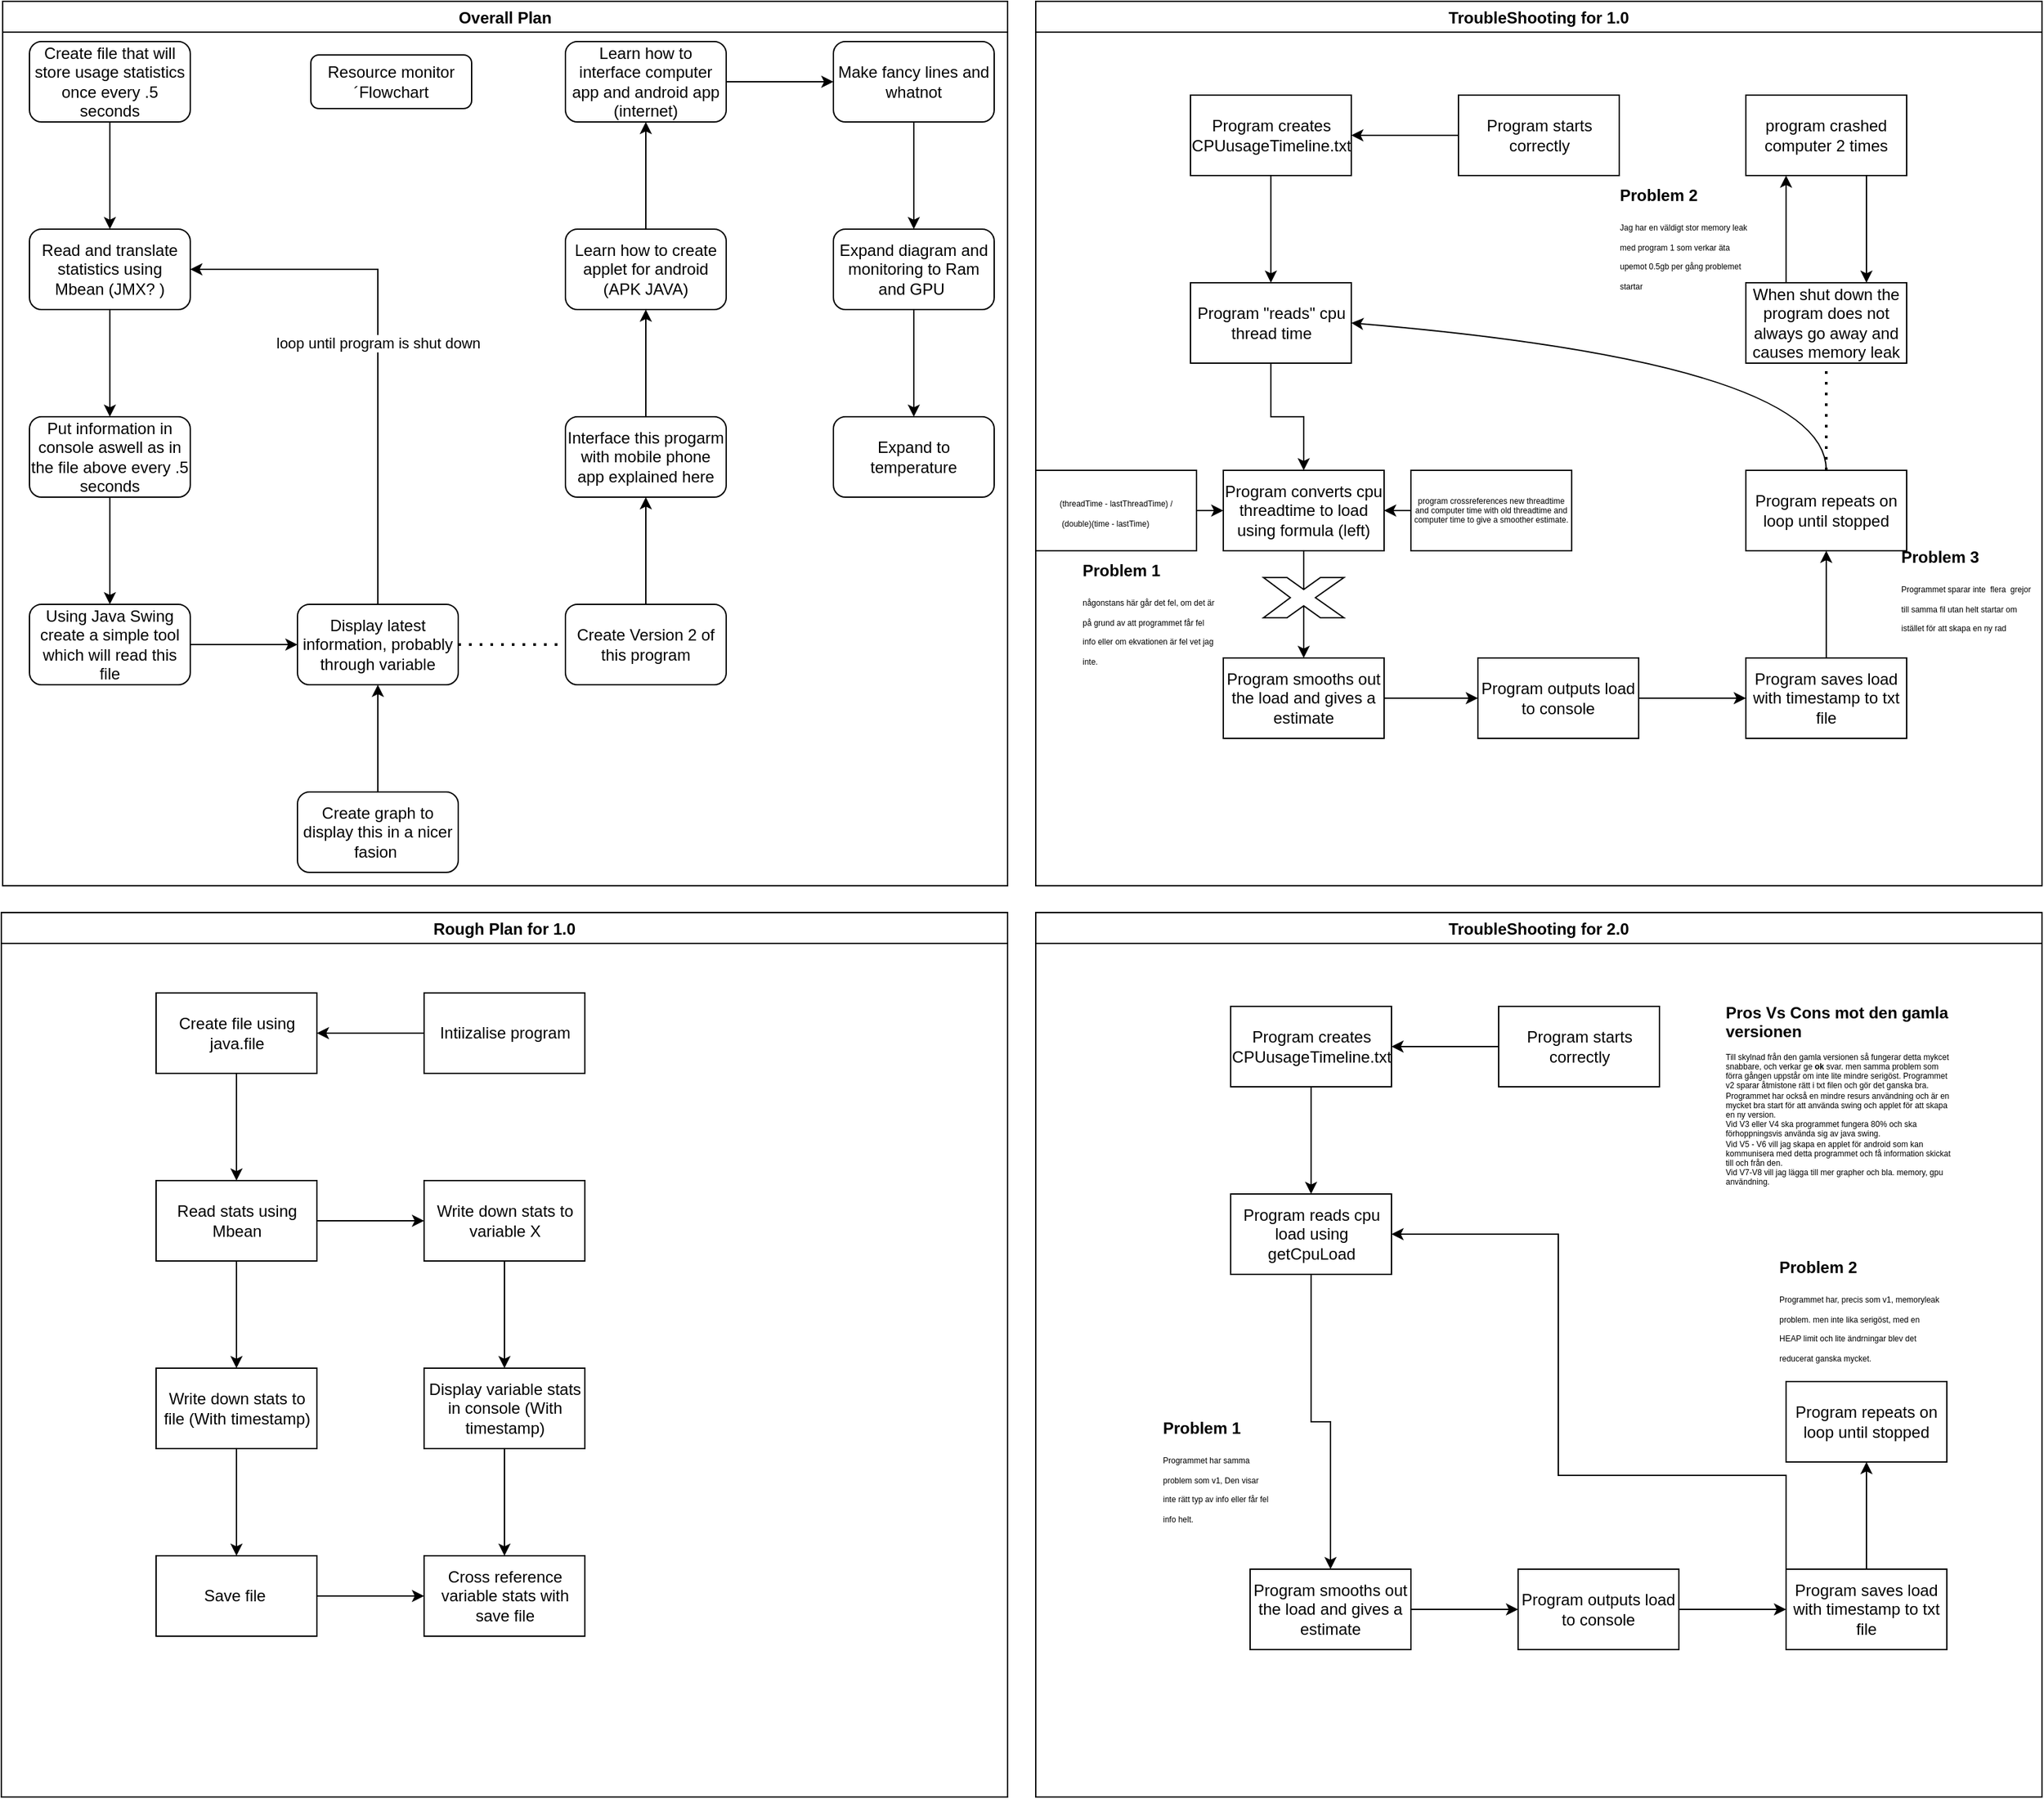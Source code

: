 <mxfile version="20.2.6" type="device"><diagram id="C5RBs43oDa-KdzZeNtuy" name="Page-1"><mxGraphModel dx="1896" dy="1016" grid="1" gridSize="10" guides="1" tooltips="1" connect="1" arrows="1" fold="1" page="1" pageScale="1" pageWidth="827" pageHeight="1169" math="0" shadow="0"><root><mxCell id="WIyWlLk6GJQsqaUBKTNV-0"/><mxCell id="WIyWlLk6GJQsqaUBKTNV-1" parent="WIyWlLk6GJQsqaUBKTNV-0"/><mxCell id="WIyWlLk6GJQsqaUBKTNV-3" value="Resource monitor´Flowchart" style="rounded=1;whiteSpace=wrap;html=1;fontSize=12;glass=0;strokeWidth=1;shadow=0;" parent="WIyWlLk6GJQsqaUBKTNV-1" vertex="1"><mxGeometry x="269" y="40" width="120" height="40" as="geometry"/></mxCell><mxCell id="yZoB5CN14SJ2cdPn5-Hj-3" value="" style="edgeStyle=orthogonalEdgeStyle;rounded=0;orthogonalLoop=1;jettySize=auto;html=1;" parent="WIyWlLk6GJQsqaUBKTNV-1" source="yZoB5CN14SJ2cdPn5-Hj-0" target="yZoB5CN14SJ2cdPn5-Hj-2" edge="1"><mxGeometry relative="1" as="geometry"/></mxCell><mxCell id="yZoB5CN14SJ2cdPn5-Hj-0" value="Create file that will store usage statistics once every .5 seconds" style="whiteSpace=wrap;html=1;rounded=1;glass=0;strokeWidth=1;shadow=0;" parent="WIyWlLk6GJQsqaUBKTNV-1" vertex="1"><mxGeometry x="59" y="30" width="120" height="60" as="geometry"/></mxCell><mxCell id="yZoB5CN14SJ2cdPn5-Hj-5" value="" style="edgeStyle=orthogonalEdgeStyle;rounded=0;orthogonalLoop=1;jettySize=auto;html=1;" parent="WIyWlLk6GJQsqaUBKTNV-1" source="yZoB5CN14SJ2cdPn5-Hj-2" target="yZoB5CN14SJ2cdPn5-Hj-4" edge="1"><mxGeometry relative="1" as="geometry"/></mxCell><mxCell id="yZoB5CN14SJ2cdPn5-Hj-2" value="Read and translate statistics using Mbean (JMX? )" style="whiteSpace=wrap;html=1;rounded=1;glass=0;strokeWidth=1;shadow=0;" parent="WIyWlLk6GJQsqaUBKTNV-1" vertex="1"><mxGeometry x="59" y="170" width="120" height="60" as="geometry"/></mxCell><mxCell id="yZoB5CN14SJ2cdPn5-Hj-7" value="" style="edgeStyle=orthogonalEdgeStyle;rounded=0;orthogonalLoop=1;jettySize=auto;html=1;" parent="WIyWlLk6GJQsqaUBKTNV-1" source="yZoB5CN14SJ2cdPn5-Hj-4" target="yZoB5CN14SJ2cdPn5-Hj-6" edge="1"><mxGeometry relative="1" as="geometry"/></mxCell><mxCell id="yZoB5CN14SJ2cdPn5-Hj-4" value="Put information in console aswell as in the file above every .5 seconds" style="whiteSpace=wrap;html=1;rounded=1;glass=0;strokeWidth=1;shadow=0;" parent="WIyWlLk6GJQsqaUBKTNV-1" vertex="1"><mxGeometry x="59" y="310" width="120" height="60" as="geometry"/></mxCell><mxCell id="yZoB5CN14SJ2cdPn5-Hj-9" value="" style="edgeStyle=orthogonalEdgeStyle;rounded=0;orthogonalLoop=1;jettySize=auto;html=1;" parent="WIyWlLk6GJQsqaUBKTNV-1" source="yZoB5CN14SJ2cdPn5-Hj-6" target="yZoB5CN14SJ2cdPn5-Hj-8" edge="1"><mxGeometry relative="1" as="geometry"/></mxCell><mxCell id="yZoB5CN14SJ2cdPn5-Hj-6" value="Using Java Swing create a simple tool which will read this file" style="whiteSpace=wrap;html=1;rounded=1;glass=0;strokeWidth=1;shadow=0;" parent="WIyWlLk6GJQsqaUBKTNV-1" vertex="1"><mxGeometry x="59" y="450" width="120" height="60" as="geometry"/></mxCell><mxCell id="yZoB5CN14SJ2cdPn5-Hj-8" value="Display latest information, probably through variable" style="whiteSpace=wrap;html=1;rounded=1;glass=0;strokeWidth=1;shadow=0;" parent="WIyWlLk6GJQsqaUBKTNV-1" vertex="1"><mxGeometry x="259" y="450" width="120" height="60" as="geometry"/></mxCell><mxCell id="yZoB5CN14SJ2cdPn5-Hj-14" style="edgeStyle=orthogonalEdgeStyle;rounded=0;orthogonalLoop=1;jettySize=auto;html=1;exitX=0.5;exitY=0;exitDx=0;exitDy=0;entryX=0.5;entryY=1;entryDx=0;entryDy=0;" parent="WIyWlLk6GJQsqaUBKTNV-1" source="yZoB5CN14SJ2cdPn5-Hj-12" target="yZoB5CN14SJ2cdPn5-Hj-8" edge="1"><mxGeometry relative="1" as="geometry"/></mxCell><mxCell id="yZoB5CN14SJ2cdPn5-Hj-12" value="Create graph to display this in a nicer fasion&amp;nbsp;" style="whiteSpace=wrap;html=1;rounded=1;glass=0;strokeWidth=1;shadow=0;" parent="WIyWlLk6GJQsqaUBKTNV-1" vertex="1"><mxGeometry x="259" y="590" width="120" height="60" as="geometry"/></mxCell><mxCell id="yZoB5CN14SJ2cdPn5-Hj-19" value="" style="edgeStyle=orthogonalEdgeStyle;rounded=0;orthogonalLoop=1;jettySize=auto;html=1;" parent="WIyWlLk6GJQsqaUBKTNV-1" source="yZoB5CN14SJ2cdPn5-Hj-15" target="yZoB5CN14SJ2cdPn5-Hj-18" edge="1"><mxGeometry relative="1" as="geometry"/></mxCell><mxCell id="yZoB5CN14SJ2cdPn5-Hj-15" value="Create Version 2 of this program" style="whiteSpace=wrap;html=1;rounded=1;glass=0;strokeWidth=1;shadow=0;" parent="WIyWlLk6GJQsqaUBKTNV-1" vertex="1"><mxGeometry x="459" y="450" width="120" height="60" as="geometry"/></mxCell><mxCell id="yZoB5CN14SJ2cdPn5-Hj-29" value="" style="edgeStyle=orthogonalEdgeStyle;rounded=0;orthogonalLoop=1;jettySize=auto;html=1;" parent="WIyWlLk6GJQsqaUBKTNV-1" source="yZoB5CN14SJ2cdPn5-Hj-18" target="yZoB5CN14SJ2cdPn5-Hj-28" edge="1"><mxGeometry relative="1" as="geometry"/></mxCell><mxCell id="yZoB5CN14SJ2cdPn5-Hj-18" value="Interface this progarm with mobile phone app explained here" style="whiteSpace=wrap;html=1;rounded=1;glass=0;strokeWidth=1;shadow=0;" parent="WIyWlLk6GJQsqaUBKTNV-1" vertex="1"><mxGeometry x="459" y="310" width="120" height="60" as="geometry"/></mxCell><mxCell id="yZoB5CN14SJ2cdPn5-Hj-20" value="" style="endArrow=none;dashed=1;html=1;dashPattern=1 3;strokeWidth=2;rounded=0;exitX=1;exitY=0.5;exitDx=0;exitDy=0;entryX=0;entryY=0.5;entryDx=0;entryDy=0;" parent="WIyWlLk6GJQsqaUBKTNV-1" source="yZoB5CN14SJ2cdPn5-Hj-8" target="yZoB5CN14SJ2cdPn5-Hj-15" edge="1"><mxGeometry width="50" height="50" relative="1" as="geometry"><mxPoint x="289" y="380" as="sourcePoint"/><mxPoint x="339" y="330" as="targetPoint"/></mxGeometry></mxCell><mxCell id="yZoB5CN14SJ2cdPn5-Hj-27" value="loop until program is shut down" style="edgeStyle=segmentEdgeStyle;endArrow=classic;html=1;rounded=0;entryX=1;entryY=0.5;entryDx=0;entryDy=0;exitX=0.5;exitY=0;exitDx=0;exitDy=0;" parent="WIyWlLk6GJQsqaUBKTNV-1" source="yZoB5CN14SJ2cdPn5-Hj-8" target="yZoB5CN14SJ2cdPn5-Hj-2" edge="1"><mxGeometry width="50" height="50" relative="1" as="geometry"><mxPoint x="289" y="380" as="sourcePoint"/><mxPoint x="339" y="330" as="targetPoint"/><Array as="points"><mxPoint x="319" y="200"/></Array></mxGeometry></mxCell><mxCell id="yZoB5CN14SJ2cdPn5-Hj-31" value="" style="edgeStyle=orthogonalEdgeStyle;rounded=0;orthogonalLoop=1;jettySize=auto;html=1;" parent="WIyWlLk6GJQsqaUBKTNV-1" source="yZoB5CN14SJ2cdPn5-Hj-28" target="yZoB5CN14SJ2cdPn5-Hj-30" edge="1"><mxGeometry relative="1" as="geometry"/></mxCell><mxCell id="yZoB5CN14SJ2cdPn5-Hj-28" value="Learn how to create applet for android (APK JAVA)" style="whiteSpace=wrap;html=1;rounded=1;glass=0;strokeWidth=1;shadow=0;" parent="WIyWlLk6GJQsqaUBKTNV-1" vertex="1"><mxGeometry x="459" y="170" width="120" height="60" as="geometry"/></mxCell><mxCell id="yZoB5CN14SJ2cdPn5-Hj-33" value="" style="edgeStyle=orthogonalEdgeStyle;rounded=0;orthogonalLoop=1;jettySize=auto;html=1;" parent="WIyWlLk6GJQsqaUBKTNV-1" source="yZoB5CN14SJ2cdPn5-Hj-30" target="yZoB5CN14SJ2cdPn5-Hj-32" edge="1"><mxGeometry relative="1" as="geometry"/></mxCell><mxCell id="yZoB5CN14SJ2cdPn5-Hj-30" value="Learn how to interface computer app and android app (internet)" style="whiteSpace=wrap;html=1;rounded=1;glass=0;strokeWidth=1;shadow=0;" parent="WIyWlLk6GJQsqaUBKTNV-1" vertex="1"><mxGeometry x="459" y="30" width="120" height="60" as="geometry"/></mxCell><mxCell id="yZoB5CN14SJ2cdPn5-Hj-35" value="" style="edgeStyle=orthogonalEdgeStyle;rounded=0;orthogonalLoop=1;jettySize=auto;html=1;" parent="WIyWlLk6GJQsqaUBKTNV-1" source="yZoB5CN14SJ2cdPn5-Hj-32" target="yZoB5CN14SJ2cdPn5-Hj-34" edge="1"><mxGeometry relative="1" as="geometry"/></mxCell><mxCell id="yZoB5CN14SJ2cdPn5-Hj-32" value="Make fancy lines and whatnot" style="whiteSpace=wrap;html=1;rounded=1;glass=0;strokeWidth=1;shadow=0;" parent="WIyWlLk6GJQsqaUBKTNV-1" vertex="1"><mxGeometry x="659" y="30" width="120" height="60" as="geometry"/></mxCell><mxCell id="yZoB5CN14SJ2cdPn5-Hj-37" value="" style="edgeStyle=orthogonalEdgeStyle;rounded=0;orthogonalLoop=1;jettySize=auto;html=1;" parent="WIyWlLk6GJQsqaUBKTNV-1" source="yZoB5CN14SJ2cdPn5-Hj-34" target="yZoB5CN14SJ2cdPn5-Hj-36" edge="1"><mxGeometry relative="1" as="geometry"/></mxCell><mxCell id="yZoB5CN14SJ2cdPn5-Hj-34" value="Expand diagram and monitoring to Ram and GPU&amp;nbsp;" style="whiteSpace=wrap;html=1;rounded=1;glass=0;strokeWidth=1;shadow=0;" parent="WIyWlLk6GJQsqaUBKTNV-1" vertex="1"><mxGeometry x="659" y="170" width="120" height="60" as="geometry"/></mxCell><mxCell id="yZoB5CN14SJ2cdPn5-Hj-36" value="Expand to temperature" style="whiteSpace=wrap;html=1;rounded=1;glass=0;strokeWidth=1;shadow=0;" parent="WIyWlLk6GJQsqaUBKTNV-1" vertex="1"><mxGeometry x="659" y="310" width="120" height="60" as="geometry"/></mxCell><mxCell id="yZoB5CN14SJ2cdPn5-Hj-38" value="Overall Plan" style="swimlane;" parent="WIyWlLk6GJQsqaUBKTNV-1" vertex="1"><mxGeometry x="39" width="750" height="660" as="geometry"/></mxCell><mxCell id="yZoB5CN14SJ2cdPn5-Hj-39" value="Rough Plan for 1.0" style="swimlane;" parent="WIyWlLk6GJQsqaUBKTNV-1" vertex="1"><mxGeometry x="38" y="680" width="751" height="660" as="geometry"><mxRectangle x="39" y="680" width="140" height="30" as="alternateBounds"/></mxGeometry></mxCell><mxCell id="yZoB5CN14SJ2cdPn5-Hj-42" value="" style="edgeStyle=orthogonalEdgeStyle;rounded=0;orthogonalLoop=1;jettySize=auto;html=1;" parent="yZoB5CN14SJ2cdPn5-Hj-39" source="yZoB5CN14SJ2cdPn5-Hj-40" target="yZoB5CN14SJ2cdPn5-Hj-41" edge="1"><mxGeometry relative="1" as="geometry"/></mxCell><mxCell id="yZoB5CN14SJ2cdPn5-Hj-40" value="Intiizalise program" style="rounded=0;whiteSpace=wrap;html=1;" parent="yZoB5CN14SJ2cdPn5-Hj-39" vertex="1"><mxGeometry x="315.5" y="60" width="120" height="60" as="geometry"/></mxCell><mxCell id="yZoB5CN14SJ2cdPn5-Hj-44" value="" style="edgeStyle=orthogonalEdgeStyle;rounded=0;orthogonalLoop=1;jettySize=auto;html=1;" parent="yZoB5CN14SJ2cdPn5-Hj-39" source="yZoB5CN14SJ2cdPn5-Hj-41" target="yZoB5CN14SJ2cdPn5-Hj-43" edge="1"><mxGeometry relative="1" as="geometry"/></mxCell><mxCell id="yZoB5CN14SJ2cdPn5-Hj-41" value="Create file using java.file" style="whiteSpace=wrap;html=1;rounded=0;" parent="yZoB5CN14SJ2cdPn5-Hj-39" vertex="1"><mxGeometry x="115.5" y="60" width="120" height="60" as="geometry"/></mxCell><mxCell id="yZoB5CN14SJ2cdPn5-Hj-46" value="" style="edgeStyle=orthogonalEdgeStyle;rounded=0;orthogonalLoop=1;jettySize=auto;html=1;" parent="yZoB5CN14SJ2cdPn5-Hj-39" source="yZoB5CN14SJ2cdPn5-Hj-43" target="yZoB5CN14SJ2cdPn5-Hj-45" edge="1"><mxGeometry relative="1" as="geometry"/></mxCell><mxCell id="yZoB5CN14SJ2cdPn5-Hj-50" value="" style="edgeStyle=orthogonalEdgeStyle;rounded=0;orthogonalLoop=1;jettySize=auto;html=1;" parent="yZoB5CN14SJ2cdPn5-Hj-39" source="yZoB5CN14SJ2cdPn5-Hj-43" target="yZoB5CN14SJ2cdPn5-Hj-49" edge="1"><mxGeometry relative="1" as="geometry"/></mxCell><mxCell id="yZoB5CN14SJ2cdPn5-Hj-43" value="Read stats using Mbean" style="whiteSpace=wrap;html=1;rounded=0;" parent="yZoB5CN14SJ2cdPn5-Hj-39" vertex="1"><mxGeometry x="115.5" y="200" width="120" height="60" as="geometry"/></mxCell><mxCell id="yZoB5CN14SJ2cdPn5-Hj-48" value="" style="edgeStyle=orthogonalEdgeStyle;rounded=0;orthogonalLoop=1;jettySize=auto;html=1;" parent="yZoB5CN14SJ2cdPn5-Hj-39" source="yZoB5CN14SJ2cdPn5-Hj-45" target="yZoB5CN14SJ2cdPn5-Hj-47" edge="1"><mxGeometry relative="1" as="geometry"/></mxCell><mxCell id="yZoB5CN14SJ2cdPn5-Hj-45" value="Write down stats to file (With timestamp)" style="whiteSpace=wrap;html=1;rounded=0;" parent="yZoB5CN14SJ2cdPn5-Hj-39" vertex="1"><mxGeometry x="115.5" y="340" width="120" height="60" as="geometry"/></mxCell><mxCell id="yZoB5CN14SJ2cdPn5-Hj-55" value="" style="edgeStyle=orthogonalEdgeStyle;rounded=0;orthogonalLoop=1;jettySize=auto;html=1;" parent="yZoB5CN14SJ2cdPn5-Hj-39" source="yZoB5CN14SJ2cdPn5-Hj-47" target="yZoB5CN14SJ2cdPn5-Hj-53" edge="1"><mxGeometry relative="1" as="geometry"/></mxCell><mxCell id="yZoB5CN14SJ2cdPn5-Hj-47" value="Save file&amp;nbsp;" style="whiteSpace=wrap;html=1;rounded=0;" parent="yZoB5CN14SJ2cdPn5-Hj-39" vertex="1"><mxGeometry x="115.5" y="480" width="120" height="60" as="geometry"/></mxCell><mxCell id="yZoB5CN14SJ2cdPn5-Hj-52" value="" style="edgeStyle=orthogonalEdgeStyle;rounded=0;orthogonalLoop=1;jettySize=auto;html=1;" parent="yZoB5CN14SJ2cdPn5-Hj-39" source="yZoB5CN14SJ2cdPn5-Hj-49" target="yZoB5CN14SJ2cdPn5-Hj-51" edge="1"><mxGeometry relative="1" as="geometry"/></mxCell><mxCell id="yZoB5CN14SJ2cdPn5-Hj-49" value="Write down stats to variable X" style="whiteSpace=wrap;html=1;rounded=0;" parent="yZoB5CN14SJ2cdPn5-Hj-39" vertex="1"><mxGeometry x="315.5" y="200" width="120" height="60" as="geometry"/></mxCell><mxCell id="yZoB5CN14SJ2cdPn5-Hj-54" value="" style="edgeStyle=orthogonalEdgeStyle;rounded=0;orthogonalLoop=1;jettySize=auto;html=1;" parent="yZoB5CN14SJ2cdPn5-Hj-39" source="yZoB5CN14SJ2cdPn5-Hj-51" target="yZoB5CN14SJ2cdPn5-Hj-53" edge="1"><mxGeometry relative="1" as="geometry"/></mxCell><mxCell id="yZoB5CN14SJ2cdPn5-Hj-51" value="Display variable stats in console&amp;nbsp;(With timestamp)" style="whiteSpace=wrap;html=1;rounded=0;" parent="yZoB5CN14SJ2cdPn5-Hj-39" vertex="1"><mxGeometry x="315.5" y="340" width="120" height="60" as="geometry"/></mxCell><mxCell id="yZoB5CN14SJ2cdPn5-Hj-53" value="Cross reference variable stats with save file" style="whiteSpace=wrap;html=1;rounded=0;" parent="yZoB5CN14SJ2cdPn5-Hj-39" vertex="1"><mxGeometry x="315.5" y="480" width="120" height="60" as="geometry"/></mxCell><mxCell id="bVsrkEcTFxlGIsOU8fLC-0" value="TroubleShooting for 1.0" style="swimlane;" vertex="1" parent="WIyWlLk6GJQsqaUBKTNV-1"><mxGeometry x="810" width="751" height="660" as="geometry"><mxRectangle x="39" y="680" width="140" height="30" as="alternateBounds"/></mxGeometry></mxCell><mxCell id="bVsrkEcTFxlGIsOU8fLC-20" value="" style="edgeStyle=orthogonalEdgeStyle;rounded=0;orthogonalLoop=1;jettySize=auto;html=1;" edge="1" parent="bVsrkEcTFxlGIsOU8fLC-0" source="bVsrkEcTFxlGIsOU8fLC-18" target="bVsrkEcTFxlGIsOU8fLC-19"><mxGeometry relative="1" as="geometry"/></mxCell><mxCell id="bVsrkEcTFxlGIsOU8fLC-18" value="Program starts correctly" style="rounded=0;whiteSpace=wrap;html=1;" vertex="1" parent="bVsrkEcTFxlGIsOU8fLC-0"><mxGeometry x="315.5" y="70" width="120" height="60" as="geometry"/></mxCell><mxCell id="bVsrkEcTFxlGIsOU8fLC-22" value="" style="edgeStyle=orthogonalEdgeStyle;rounded=0;orthogonalLoop=1;jettySize=auto;html=1;" edge="1" parent="bVsrkEcTFxlGIsOU8fLC-0" source="bVsrkEcTFxlGIsOU8fLC-19" target="bVsrkEcTFxlGIsOU8fLC-21"><mxGeometry relative="1" as="geometry"/></mxCell><mxCell id="bVsrkEcTFxlGIsOU8fLC-19" value="Program creates CPUusageTimeline.txt" style="whiteSpace=wrap;html=1;rounded=0;" vertex="1" parent="bVsrkEcTFxlGIsOU8fLC-0"><mxGeometry x="115.5" y="70" width="120" height="60" as="geometry"/></mxCell><mxCell id="bVsrkEcTFxlGIsOU8fLC-24" value="" style="edgeStyle=orthogonalEdgeStyle;rounded=0;orthogonalLoop=1;jettySize=auto;html=1;" edge="1" parent="bVsrkEcTFxlGIsOU8fLC-0" source="bVsrkEcTFxlGIsOU8fLC-21" target="bVsrkEcTFxlGIsOU8fLC-23"><mxGeometry relative="1" as="geometry"/></mxCell><mxCell id="bVsrkEcTFxlGIsOU8fLC-21" value="Program &quot;reads&quot; cpu thread time" style="whiteSpace=wrap;html=1;rounded=0;" vertex="1" parent="bVsrkEcTFxlGIsOU8fLC-0"><mxGeometry x="115.5" y="210" width="120" height="60" as="geometry"/></mxCell><mxCell id="bVsrkEcTFxlGIsOU8fLC-29" value="" style="edgeStyle=orthogonalEdgeStyle;rounded=0;orthogonalLoop=1;jettySize=auto;html=1;fontSize=6;" edge="1" parent="bVsrkEcTFxlGIsOU8fLC-0" source="bVsrkEcTFxlGIsOU8fLC-23" target="bVsrkEcTFxlGIsOU8fLC-28"><mxGeometry relative="1" as="geometry"/></mxCell><mxCell id="bVsrkEcTFxlGIsOU8fLC-23" value="Program converts cpu threadtime to load using formula (left)" style="whiteSpace=wrap;html=1;rounded=0;" vertex="1" parent="bVsrkEcTFxlGIsOU8fLC-0"><mxGeometry x="140" y="350" width="120" height="60" as="geometry"/></mxCell><mxCell id="bVsrkEcTFxlGIsOU8fLC-27" style="edgeStyle=orthogonalEdgeStyle;rounded=0;orthogonalLoop=1;jettySize=auto;html=1;exitX=1;exitY=0.5;exitDx=0;exitDy=0;entryX=0;entryY=0.5;entryDx=0;entryDy=0;" edge="1" parent="bVsrkEcTFxlGIsOU8fLC-0" source="bVsrkEcTFxlGIsOU8fLC-25" target="bVsrkEcTFxlGIsOU8fLC-23"><mxGeometry relative="1" as="geometry"/></mxCell><mxCell id="bVsrkEcTFxlGIsOU8fLC-25" value="&lt;pre style=&quot;margin-top: 0px; margin-bottom: calc(var(--s-prose-spacing) + 0.4em); padding: var(--su12); border: 0px; font-variant-numeric: inherit; font-variant-east-asian: inherit; font-stretch: inherit; line-height: var(--lh-md); font-family: var(--ff-mono); vertical-align: baseline; box-sizing: inherit; width: auto; max-height: 600px; overflow: auto; background-color: var(--highlight-bg); border-radius: var(--br-md); color: var(--highlight-color); overflow-wrap: normal; text-align: left;&quot; class=&quot;lang-java s-code-block&quot;&gt;&lt;code style=&quot;margin: 0px; padding: 0px; border: 0px; font-style: inherit; font-variant: inherit; font-weight: inherit; font-stretch: inherit; line-height: inherit; font-family: inherit; vertical-align: baseline; box-sizing: inherit; background-color: transparent;&quot; class=&quot;hljs language-java&quot;&gt;&lt;font style=&quot;font-size: 6px;&quot;&gt;(threadTime - lastThreadTime) /&lt;br/&gt; (&lt;span style=&quot;margin: 0px; padding: 0px; border: 0px; font-style: inherit; font-variant: inherit; font-weight: inherit; font-stretch: inherit; line-height: inherit; font-family: inherit; vertical-align: baseline; box-sizing: inherit; color: var(--highlight-namespace);&quot; class=&quot;hljs-type&quot;&gt;double&lt;/span&gt;)(time - lastTime)&lt;/font&gt;&lt;/code&gt;&lt;/pre&gt;" style="rounded=0;whiteSpace=wrap;html=1;" vertex="1" parent="bVsrkEcTFxlGIsOU8fLC-0"><mxGeometry y="350" width="120" height="60" as="geometry"/></mxCell><mxCell id="bVsrkEcTFxlGIsOU8fLC-31" value="" style="edgeStyle=orthogonalEdgeStyle;rounded=0;orthogonalLoop=1;jettySize=auto;html=1;fontSize=6;" edge="1" parent="bVsrkEcTFxlGIsOU8fLC-0" source="bVsrkEcTFxlGIsOU8fLC-28" target="bVsrkEcTFxlGIsOU8fLC-30"><mxGeometry relative="1" as="geometry"/></mxCell><mxCell id="bVsrkEcTFxlGIsOU8fLC-28" value="Program smooths out the load and gives a estimate" style="whiteSpace=wrap;html=1;rounded=0;" vertex="1" parent="bVsrkEcTFxlGIsOU8fLC-0"><mxGeometry x="140" y="490" width="120" height="60" as="geometry"/></mxCell><mxCell id="bVsrkEcTFxlGIsOU8fLC-33" value="" style="edgeStyle=orthogonalEdgeStyle;rounded=0;orthogonalLoop=1;jettySize=auto;html=1;fontSize=6;" edge="1" parent="bVsrkEcTFxlGIsOU8fLC-0" source="bVsrkEcTFxlGIsOU8fLC-30" target="bVsrkEcTFxlGIsOU8fLC-32"><mxGeometry relative="1" as="geometry"/></mxCell><mxCell id="bVsrkEcTFxlGIsOU8fLC-30" value="Program outputs load to console" style="whiteSpace=wrap;html=1;rounded=0;" vertex="1" parent="bVsrkEcTFxlGIsOU8fLC-0"><mxGeometry x="330" y="490" width="120" height="60" as="geometry"/></mxCell><mxCell id="bVsrkEcTFxlGIsOU8fLC-35" value="" style="edgeStyle=orthogonalEdgeStyle;rounded=0;orthogonalLoop=1;jettySize=auto;html=1;fontSize=6;" edge="1" parent="bVsrkEcTFxlGIsOU8fLC-0" source="bVsrkEcTFxlGIsOU8fLC-32" target="bVsrkEcTFxlGIsOU8fLC-34"><mxGeometry relative="1" as="geometry"/></mxCell><mxCell id="bVsrkEcTFxlGIsOU8fLC-32" value="Program saves load with timestamp to txt file" style="whiteSpace=wrap;html=1;rounded=0;" vertex="1" parent="bVsrkEcTFxlGIsOU8fLC-0"><mxGeometry x="530" y="490" width="120" height="60" as="geometry"/></mxCell><mxCell id="bVsrkEcTFxlGIsOU8fLC-34" value="Program repeats on loop until stopped" style="whiteSpace=wrap;html=1;rounded=0;" vertex="1" parent="bVsrkEcTFxlGIsOU8fLC-0"><mxGeometry x="530" y="350" width="120" height="60" as="geometry"/></mxCell><mxCell id="bVsrkEcTFxlGIsOU8fLC-39" value="" style="edgeStyle=orthogonalEdgeStyle;rounded=0;orthogonalLoop=1;jettySize=auto;html=1;fontSize=6;exitX=0.25;exitY=0;exitDx=0;exitDy=0;entryX=0.25;entryY=1;entryDx=0;entryDy=0;" edge="1" parent="bVsrkEcTFxlGIsOU8fLC-0" source="bVsrkEcTFxlGIsOU8fLC-36" target="bVsrkEcTFxlGIsOU8fLC-38"><mxGeometry relative="1" as="geometry"/></mxCell><mxCell id="bVsrkEcTFxlGIsOU8fLC-36" value="When shut down the program does not always go away and causes memory leak" style="whiteSpace=wrap;html=1;rounded=0;" vertex="1" parent="bVsrkEcTFxlGIsOU8fLC-0"><mxGeometry x="530" y="210" width="120" height="60" as="geometry"/></mxCell><mxCell id="bVsrkEcTFxlGIsOU8fLC-80" style="edgeStyle=orthogonalEdgeStyle;rounded=0;orthogonalLoop=1;jettySize=auto;html=1;exitX=0.75;exitY=1;exitDx=0;exitDy=0;entryX=0.75;entryY=0;entryDx=0;entryDy=0;fontSize=6;" edge="1" parent="bVsrkEcTFxlGIsOU8fLC-0" source="bVsrkEcTFxlGIsOU8fLC-38" target="bVsrkEcTFxlGIsOU8fLC-36"><mxGeometry relative="1" as="geometry"/></mxCell><mxCell id="bVsrkEcTFxlGIsOU8fLC-38" value="program crashed computer 2 times" style="whiteSpace=wrap;html=1;rounded=0;" vertex="1" parent="bVsrkEcTFxlGIsOU8fLC-0"><mxGeometry x="530" y="70" width="120" height="60" as="geometry"/></mxCell><mxCell id="bVsrkEcTFxlGIsOU8fLC-70" value="" style="edgeStyle=orthogonalEdgeStyle;rounded=0;orthogonalLoop=1;jettySize=auto;html=1;fontSize=6;" edge="1" parent="bVsrkEcTFxlGIsOU8fLC-0" source="bVsrkEcTFxlGIsOU8fLC-69" target="bVsrkEcTFxlGIsOU8fLC-23"><mxGeometry relative="1" as="geometry"/></mxCell><mxCell id="bVsrkEcTFxlGIsOU8fLC-69" value="program crossreferences new threadtime and computer time with old threadtime and computer time to give a smoother estimate." style="rounded=0;whiteSpace=wrap;html=1;fontSize=6;" vertex="1" parent="bVsrkEcTFxlGIsOU8fLC-0"><mxGeometry x="280" y="350" width="120" height="60" as="geometry"/></mxCell><mxCell id="bVsrkEcTFxlGIsOU8fLC-71" value="" style="verticalLabelPosition=bottom;verticalAlign=top;html=1;shape=mxgraph.basic.x;fontSize=6;" vertex="1" parent="bVsrkEcTFxlGIsOU8fLC-0"><mxGeometry x="170" y="430" width="60" height="30" as="geometry"/></mxCell><mxCell id="bVsrkEcTFxlGIsOU8fLC-78" value="&lt;h1&gt;&lt;span style=&quot;background-color: initial;&quot;&gt;Problem 1&lt;/span&gt;&lt;/h1&gt;&lt;h1&gt;&lt;span style=&quot;background-color: initial; font-size: 6px; font-weight: normal;&quot;&gt;någonstans här går det fel, om det är på grund av att programmet får fel info eller om ekvationen är fel vet jag inte.&amp;nbsp;&lt;/span&gt;&lt;br&gt;&lt;/h1&gt;" style="text;html=1;strokeColor=none;fillColor=none;spacing=5;spacingTop=-20;whiteSpace=wrap;overflow=hidden;rounded=0;fontSize=6;" vertex="1" parent="bVsrkEcTFxlGIsOU8fLC-0"><mxGeometry x="30" y="420" width="110" height="90" as="geometry"/></mxCell><mxCell id="bVsrkEcTFxlGIsOU8fLC-79" value="&lt;h1&gt;&lt;span style=&quot;background-color: initial;&quot;&gt;Problem 2&lt;/span&gt;&lt;/h1&gt;&lt;h1&gt;&lt;span style=&quot;background-color: initial; font-size: 6px; font-weight: normal;&quot;&gt;Jag har en väldigt stor memory leak med program 1 som verkar äta upemot 0.5gb per gång problemet startar&lt;/span&gt;&lt;br&gt;&lt;/h1&gt;" style="text;html=1;strokeColor=none;fillColor=none;spacing=5;spacingTop=-20;whiteSpace=wrap;overflow=hidden;rounded=0;fontSize=6;" vertex="1" parent="bVsrkEcTFxlGIsOU8fLC-0"><mxGeometry x="431" y="140" width="110" height="90" as="geometry"/></mxCell><mxCell id="bVsrkEcTFxlGIsOU8fLC-81" value="&lt;h1&gt;&lt;span style=&quot;background-color: initial;&quot;&gt;Problem 3&lt;/span&gt;&lt;/h1&gt;&lt;h1&gt;&lt;span style=&quot;background-color: initial; font-size: 6px; font-weight: normal;&quot;&gt;Programmet sparar inte&amp;nbsp; flera&amp;nbsp; grejor till samma fil utan helt startar om istället för att skapa en ny rad&lt;/span&gt;&lt;br&gt;&lt;/h1&gt;" style="text;html=1;strokeColor=none;fillColor=none;spacing=5;spacingTop=-20;whiteSpace=wrap;overflow=hidden;rounded=0;fontSize=6;" vertex="1" parent="bVsrkEcTFxlGIsOU8fLC-0"><mxGeometry x="641" y="410" width="110" height="90" as="geometry"/></mxCell><mxCell id="bVsrkEcTFxlGIsOU8fLC-86" value="" style="endArrow=none;dashed=1;html=1;dashPattern=1 3;strokeWidth=2;rounded=0;fontSize=6;entryX=0.5;entryY=1;entryDx=0;entryDy=0;exitX=0.5;exitY=0;exitDx=0;exitDy=0;" edge="1" parent="bVsrkEcTFxlGIsOU8fLC-0" source="bVsrkEcTFxlGIsOU8fLC-34" target="bVsrkEcTFxlGIsOU8fLC-36"><mxGeometry width="50" height="50" relative="1" as="geometry"><mxPoint x="350" y="370" as="sourcePoint"/><mxPoint x="400" y="320" as="targetPoint"/></mxGeometry></mxCell><mxCell id="bVsrkEcTFxlGIsOU8fLC-87" value="" style="curved=1;endArrow=classic;html=1;rounded=0;fontSize=6;entryX=1;entryY=0.5;entryDx=0;entryDy=0;exitX=0.5;exitY=0;exitDx=0;exitDy=0;" edge="1" parent="bVsrkEcTFxlGIsOU8fLC-0" source="bVsrkEcTFxlGIsOU8fLC-34" target="bVsrkEcTFxlGIsOU8fLC-21"><mxGeometry width="50" height="50" relative="1" as="geometry"><mxPoint x="350" y="370" as="sourcePoint"/><mxPoint x="400" y="320" as="targetPoint"/><Array as="points"><mxPoint x="590" y="270"/></Array></mxGeometry></mxCell><mxCell id="bVsrkEcTFxlGIsOU8fLC-17" value="TroubleShooting for 2.0" style="swimlane;" vertex="1" parent="WIyWlLk6GJQsqaUBKTNV-1"><mxGeometry x="810" y="680" width="751" height="660" as="geometry"><mxRectangle x="810" y="680" width="140" height="30" as="alternateBounds"/></mxGeometry></mxCell><mxCell id="bVsrkEcTFxlGIsOU8fLC-43" value="Program starts correctly" style="rounded=0;whiteSpace=wrap;html=1;" vertex="1" parent="bVsrkEcTFxlGIsOU8fLC-17"><mxGeometry x="345.5" y="70" width="120" height="60" as="geometry"/></mxCell><mxCell id="bVsrkEcTFxlGIsOU8fLC-66" value="" style="edgeStyle=orthogonalEdgeStyle;rounded=0;orthogonalLoop=1;jettySize=auto;html=1;fontSize=6;" edge="1" parent="bVsrkEcTFxlGIsOU8fLC-17" source="bVsrkEcTFxlGIsOU8fLC-45" target="bVsrkEcTFxlGIsOU8fLC-65"><mxGeometry relative="1" as="geometry"/></mxCell><mxCell id="bVsrkEcTFxlGIsOU8fLC-45" value="Program creates CPUusageTimeline.txt" style="whiteSpace=wrap;html=1;rounded=0;" vertex="1" parent="bVsrkEcTFxlGIsOU8fLC-17"><mxGeometry x="145.5" y="70" width="120" height="60" as="geometry"/></mxCell><mxCell id="bVsrkEcTFxlGIsOU8fLC-42" value="" style="edgeStyle=orthogonalEdgeStyle;rounded=0;orthogonalLoop=1;jettySize=auto;html=1;" edge="1" parent="bVsrkEcTFxlGIsOU8fLC-17" source="bVsrkEcTFxlGIsOU8fLC-43" target="bVsrkEcTFxlGIsOU8fLC-45"><mxGeometry relative="1" as="geometry"/></mxCell><mxCell id="bVsrkEcTFxlGIsOU8fLC-53" value="Program smooths out the load and gives a estimate" style="whiteSpace=wrap;html=1;rounded=0;" vertex="1" parent="bVsrkEcTFxlGIsOU8fLC-17"><mxGeometry x="160" y="490" width="120" height="60" as="geometry"/></mxCell><mxCell id="bVsrkEcTFxlGIsOU8fLC-55" value="Program outputs load to console" style="whiteSpace=wrap;html=1;rounded=0;" vertex="1" parent="bVsrkEcTFxlGIsOU8fLC-17"><mxGeometry x="360" y="490" width="120" height="60" as="geometry"/></mxCell><mxCell id="bVsrkEcTFxlGIsOU8fLC-52" value="" style="edgeStyle=orthogonalEdgeStyle;rounded=0;orthogonalLoop=1;jettySize=auto;html=1;fontSize=6;" edge="1" parent="bVsrkEcTFxlGIsOU8fLC-17" source="bVsrkEcTFxlGIsOU8fLC-53" target="bVsrkEcTFxlGIsOU8fLC-55"><mxGeometry relative="1" as="geometry"/></mxCell><mxCell id="bVsrkEcTFxlGIsOU8fLC-57" style="edgeStyle=orthogonalEdgeStyle;rounded=0;orthogonalLoop=1;jettySize=auto;html=1;exitX=0;exitY=0;exitDx=0;exitDy=0;entryX=1;entryY=0.5;entryDx=0;entryDy=0;fontSize=6;" edge="1" parent="bVsrkEcTFxlGIsOU8fLC-17" source="bVsrkEcTFxlGIsOU8fLC-58"><mxGeometry relative="1" as="geometry"><Array as="points"><mxPoint x="560" y="420"/><mxPoint x="390" y="420"/><mxPoint x="390" y="240"/></Array><mxPoint x="265.5" y="240" as="targetPoint"/></mxGeometry></mxCell><mxCell id="bVsrkEcTFxlGIsOU8fLC-58" value="Program saves load with timestamp to txt file" style="whiteSpace=wrap;html=1;rounded=0;" vertex="1" parent="bVsrkEcTFxlGIsOU8fLC-17"><mxGeometry x="560" y="490" width="120" height="60" as="geometry"/></mxCell><mxCell id="bVsrkEcTFxlGIsOU8fLC-54" value="" style="edgeStyle=orthogonalEdgeStyle;rounded=0;orthogonalLoop=1;jettySize=auto;html=1;fontSize=6;" edge="1" parent="bVsrkEcTFxlGIsOU8fLC-17" source="bVsrkEcTFxlGIsOU8fLC-55" target="bVsrkEcTFxlGIsOU8fLC-58"><mxGeometry relative="1" as="geometry"/></mxCell><mxCell id="bVsrkEcTFxlGIsOU8fLC-60" value="Program repeats on loop until stopped" style="whiteSpace=wrap;html=1;rounded=0;" vertex="1" parent="bVsrkEcTFxlGIsOU8fLC-17"><mxGeometry x="560" y="350" width="120" height="60" as="geometry"/></mxCell><mxCell id="bVsrkEcTFxlGIsOU8fLC-56" value="" style="edgeStyle=orthogonalEdgeStyle;rounded=0;orthogonalLoop=1;jettySize=auto;html=1;fontSize=6;" edge="1" parent="bVsrkEcTFxlGIsOU8fLC-17" source="bVsrkEcTFxlGIsOU8fLC-58" target="bVsrkEcTFxlGIsOU8fLC-60"><mxGeometry relative="1" as="geometry"/></mxCell><mxCell id="bVsrkEcTFxlGIsOU8fLC-68" value="" style="edgeStyle=orthogonalEdgeStyle;rounded=0;orthogonalLoop=1;jettySize=auto;html=1;fontSize=6;entryX=0.5;entryY=0;entryDx=0;entryDy=0;" edge="1" parent="bVsrkEcTFxlGIsOU8fLC-17" source="bVsrkEcTFxlGIsOU8fLC-65" target="bVsrkEcTFxlGIsOU8fLC-53"><mxGeometry relative="1" as="geometry"><mxPoint x="205.5" y="350" as="targetPoint"/></mxGeometry></mxCell><mxCell id="bVsrkEcTFxlGIsOU8fLC-65" value="Program reads cpu load using getCpuLoad" style="whiteSpace=wrap;html=1;rounded=0;" vertex="1" parent="bVsrkEcTFxlGIsOU8fLC-17"><mxGeometry x="145.5" y="210" width="120" height="60" as="geometry"/></mxCell><mxCell id="bVsrkEcTFxlGIsOU8fLC-82" value="&lt;h1&gt;&lt;span style=&quot;background-color: initial;&quot;&gt;Problem 2&lt;/span&gt;&lt;/h1&gt;&lt;h1&gt;&lt;span style=&quot;background-color: initial; font-size: 6px; font-weight: normal;&quot;&gt;Programmet har, precis som v1, memoryleak problem. men inte lika serigöst, med en HEAP limit och lite ändrningar blev det reducerat ganska mycket.&lt;/span&gt;&lt;br&gt;&lt;/h1&gt;" style="text;html=1;strokeColor=none;fillColor=none;spacing=5;spacingTop=-20;whiteSpace=wrap;overflow=hidden;rounded=0;fontSize=6;" vertex="1" parent="bVsrkEcTFxlGIsOU8fLC-17"><mxGeometry x="550" y="260" width="130" height="80" as="geometry"/></mxCell><mxCell id="bVsrkEcTFxlGIsOU8fLC-83" value="&lt;h1&gt;&lt;span style=&quot;background-color: initial;&quot;&gt;Problem 1&lt;/span&gt;&lt;/h1&gt;&lt;h1&gt;&lt;span style=&quot;font-size: 6px; font-weight: 400;&quot;&gt;Programmet har samma problem som v1, Den visar inte rätt typ av info eller får fel info helt.&amp;nbsp;&lt;/span&gt;&lt;/h1&gt;" style="text;html=1;strokeColor=none;fillColor=none;spacing=5;spacingTop=-20;whiteSpace=wrap;overflow=hidden;rounded=0;fontSize=6;" vertex="1" parent="bVsrkEcTFxlGIsOU8fLC-17"><mxGeometry x="90" y="380" width="90" height="90" as="geometry"/></mxCell><mxCell id="bVsrkEcTFxlGIsOU8fLC-84" value="&lt;h1&gt;Pros Vs Cons mot den gamla versionen&lt;/h1&gt;&lt;p&gt;Till skylnad från den gamla versionen så fungerar detta mykcet snabbare, och verkar ge &lt;b&gt;ok&lt;/b&gt;&amp;nbsp;svar. men samma problem som förra gången uppstår om inte lite mindre serigöst. Programmet v2 sparar åtmistone rätt i txt filen och gör det ganska bra.&amp;nbsp;&lt;br&gt;Programmet har också en mindre resurs användning och är en mycket bra start för att använda swing och applet för att skapa en ny version.&amp;nbsp;&lt;br&gt;Vid V3 eller V4 ska programmet fungera 80% och ska förhoppningsvis använda sig av java swing.&amp;nbsp;&lt;br&gt;Vid V5 - V6 vill jag skapa en applet för android som kan kommunisera med detta programmet och få information skickat till och från den.&amp;nbsp;&lt;br&gt;Vid V7-V8 vill jag lägga till mer grapher och bla. memory, gpu användning.&amp;nbsp;&lt;/p&gt;&lt;p&gt;&lt;br&gt;&lt;/p&gt;" style="text;html=1;strokeColor=none;fillColor=none;spacing=5;spacingTop=-20;whiteSpace=wrap;overflow=hidden;rounded=0;fontSize=6;" vertex="1" parent="bVsrkEcTFxlGIsOU8fLC-17"><mxGeometry x="510" y="70" width="180" height="200" as="geometry"/></mxCell></root></mxGraphModel></diagram></mxfile>